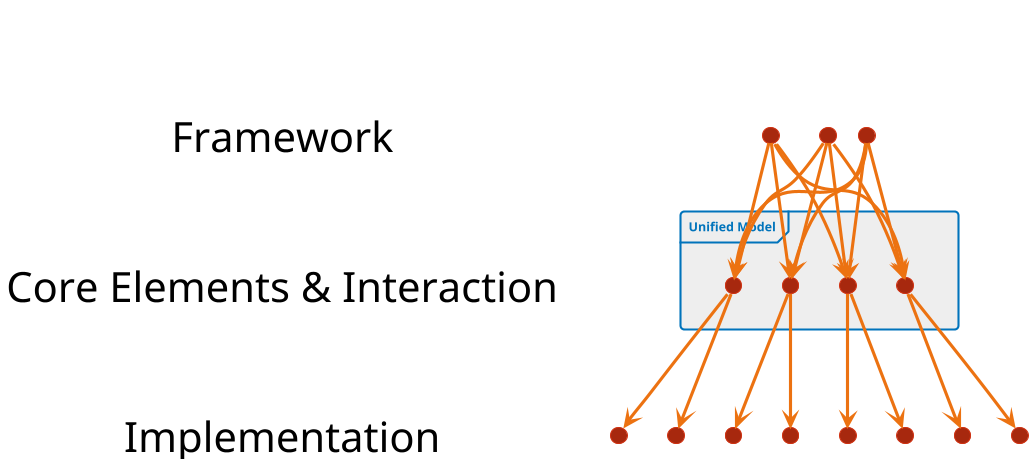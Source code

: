 @startuml complexity
!theme aws-orange

'left to right direction
skinparam nodesep 1
 

!$no_fw = 3
!$no_core = 4
!$no_tool = 2

'Frameworks
together {
    !$i_fw = $no_fw
    !while $i_fw!=0
        circle " " as fw.$i_fw
        !$i_fw = $i_fw - 1
    !endwhile
}

'Unified Model
frame "Unified Model" {
    together {
        !$i_core = $no_core
        !while $i_core!=0
            circle " " as core.$i_core
            !$i_core = $i_core - 1
        !endwhile
    }
}

!$i_fw = $no_fw
!while $i_fw!=0
    !$i_core = $no_core
    !while $i_core!=0
        fw.$i_fw --> core.$i_core
        !$i_core = $i_core - 1
    !endwhile
    !$i_fw = $i_fw - 1
!endwhile


!$i_core = $no_core
!while $i_core!=0
    !$i_tool = $no_tool
    !while $i_tool!=0
        circle " " as tool.$i_core.$i_tool
        core.$i_core --> tool.$i_core.$i_tool
        !$i_tool = $i_tool - 1
    !endwhile
    !$i_core = $i_core - 1
!endwhile

together {
    label "<size:40>Framework</size>" as legend1
    label "<size:40>Core Elements & Interaction</size>" as legend2
    label "<size:40>Implementation</size>" as legend3
}

legend1 -[hidden]d-> legend2
legend2 -[hidden]d-> legend3

fw.1 -[hidden,norank]l-> legend1

@enduml